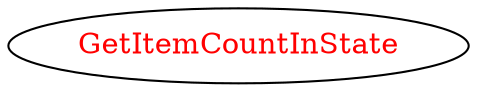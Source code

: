 digraph dependencyGraph {
 concentrate=true;
 ranksep="2.0";
 rankdir="LR"; 
 splines="ortho";
"GetItemCountInState" [fontcolor="red"];
}